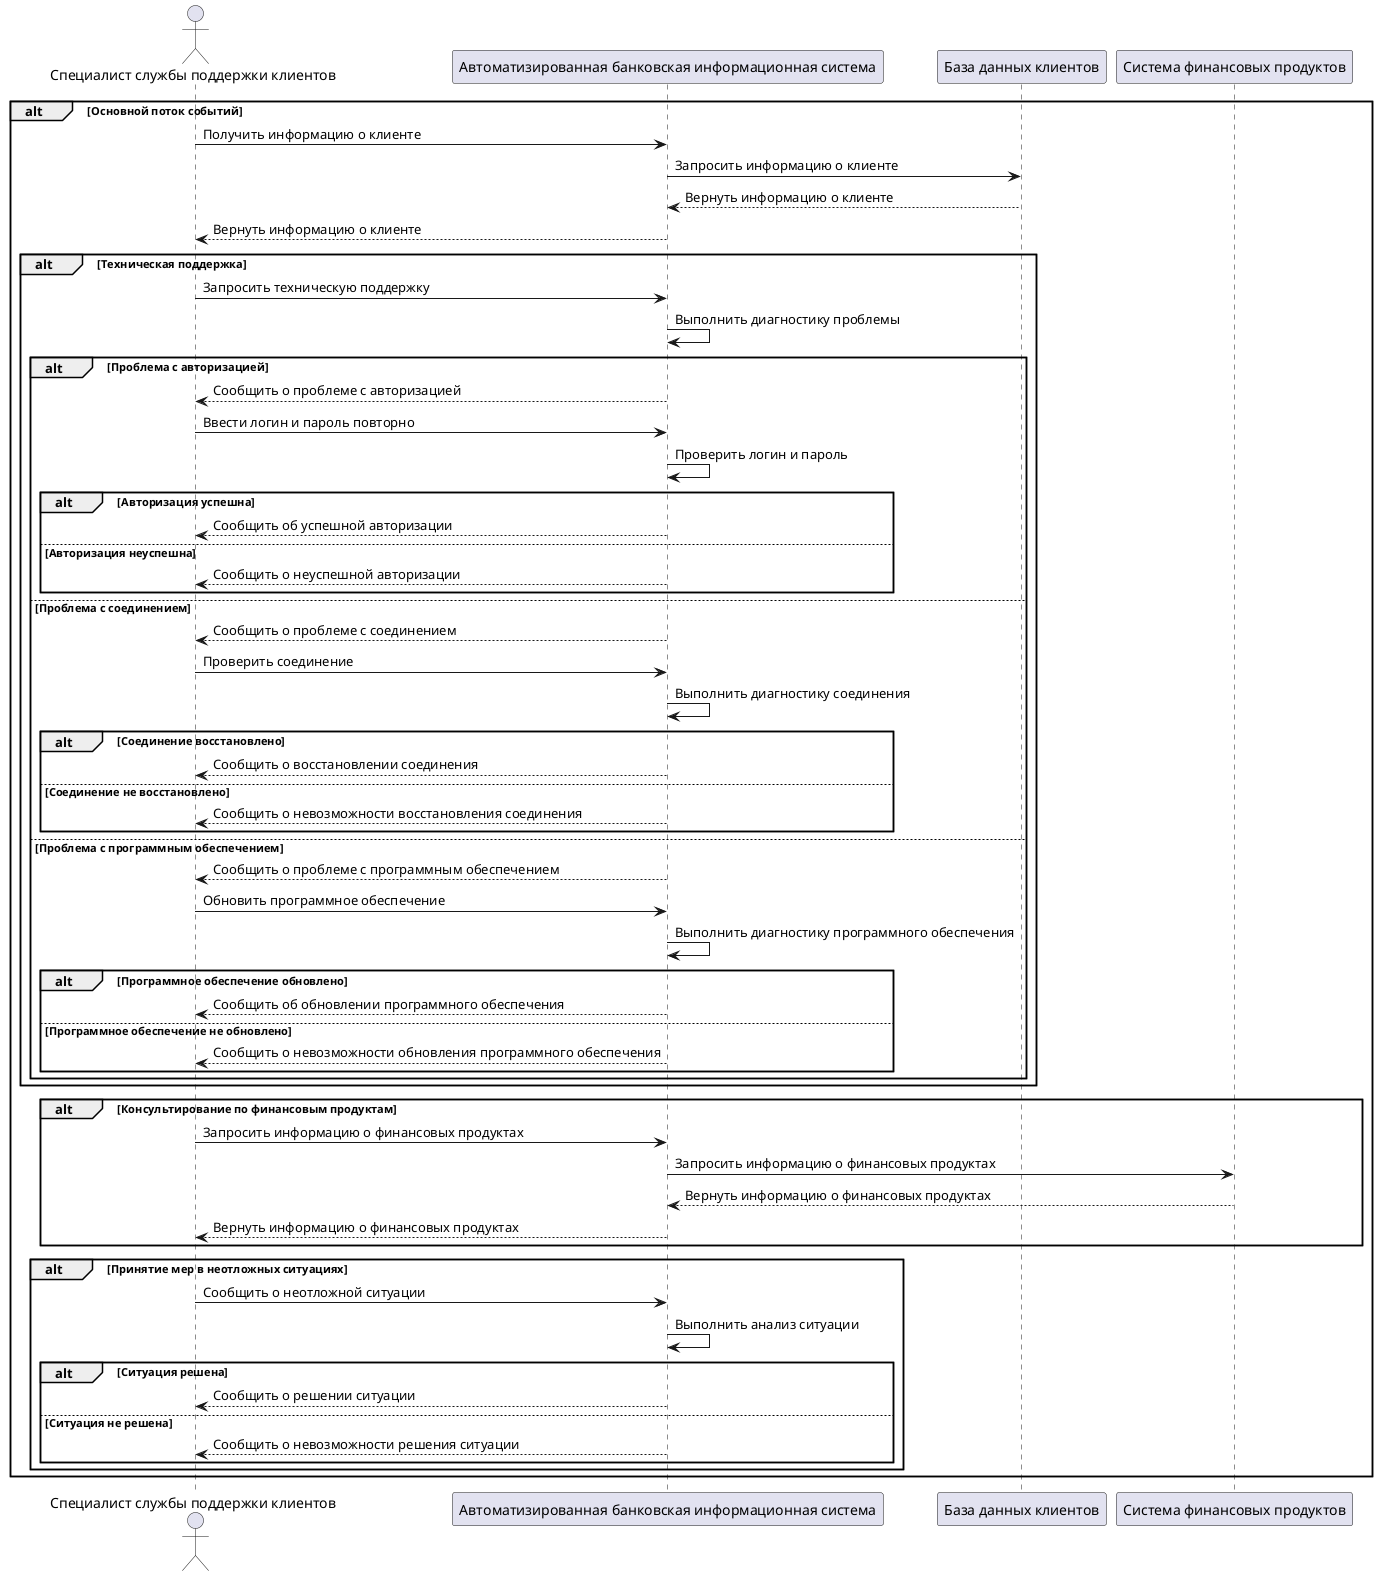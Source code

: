 @startuml 69_2
actor "Специалист службы поддержки клиентов" as S
participant "Автоматизированная банковская информационная система" as ABIS
participant "База данных клиентов" as BDC
participant "Система финансовых продуктов" as SFP

alt Основной поток событий
    S -> ABIS : Получить информацию о клиенте
    ABIS -> BDC : Запросить информацию о клиенте
    BDC --> ABIS : Вернуть информацию о клиенте
    ABIS --> S : Вернуть информацию о клиенте

    alt Техническая поддержка
        S -> ABIS : Запросить техническую поддержку
        ABIS -> ABIS : Выполнить диагностику проблемы
        alt Проблема с авторизацией
            ABIS --> S : Сообщить о проблеме с авторизацией
            S -> ABIS : Ввести логин и пароль повторно
            ABIS -> ABIS : Проверить логин и пароль
            alt Авторизация успешна
                ABIS --> S : Сообщить об успешной авторизации
            else Авторизация неуспешна
                ABIS --> S : Сообщить о неуспешной авторизации
            end
        else Проблема с соединением
            ABIS --> S : Сообщить о проблеме с соединением
            S -> ABIS : Проверить соединение
            ABIS -> ABIS : Выполнить диагностику соединения
            alt Соединение восстановлено
                ABIS --> S : Сообщить о восстановлении соединения
            else Соединение не восстановлено
                ABIS --> S : Сообщить о невозможности восстановления соединения
            end
        else Проблема с программным обеспечением
            ABIS --> S : Сообщить о проблеме с программным обеспечением
            S -> ABIS : Обновить программное обеспечение
            ABIS -> ABIS : Выполнить диагностику программного обеспечения
            alt Программное обеспечение обновлено
                ABIS --> S : Сообщить об обновлении программного обеспечения
            else Программное обеспечение не обновлено
                ABIS --> S : Сообщить о невозможности обновления программного обеспечения
            end
        end
    end

    alt Консультирование по финансовым продуктам
        S -> ABIS : Запросить информацию о финансовых продуктах
        ABIS -> SFP : Запросить информацию о финансовых продуктах
        SFP --> ABIS : Вернуть информацию о финансовых продуктах
        ABIS --> S : Вернуть информацию о финансовых продуктах
    end

    alt Принятие мер в неотложных ситуациях
        S -> ABIS : Сообщить о неотложной ситуации
        ABIS -> ABIS : Выполнить анализ ситуации
        alt Ситуация решена
            ABIS --> S : Сообщить о решении ситуации
        else Ситуация не решена
            ABIS --> S : Сообщить о невозможности решения ситуации
        end
    end
end

@enduml
